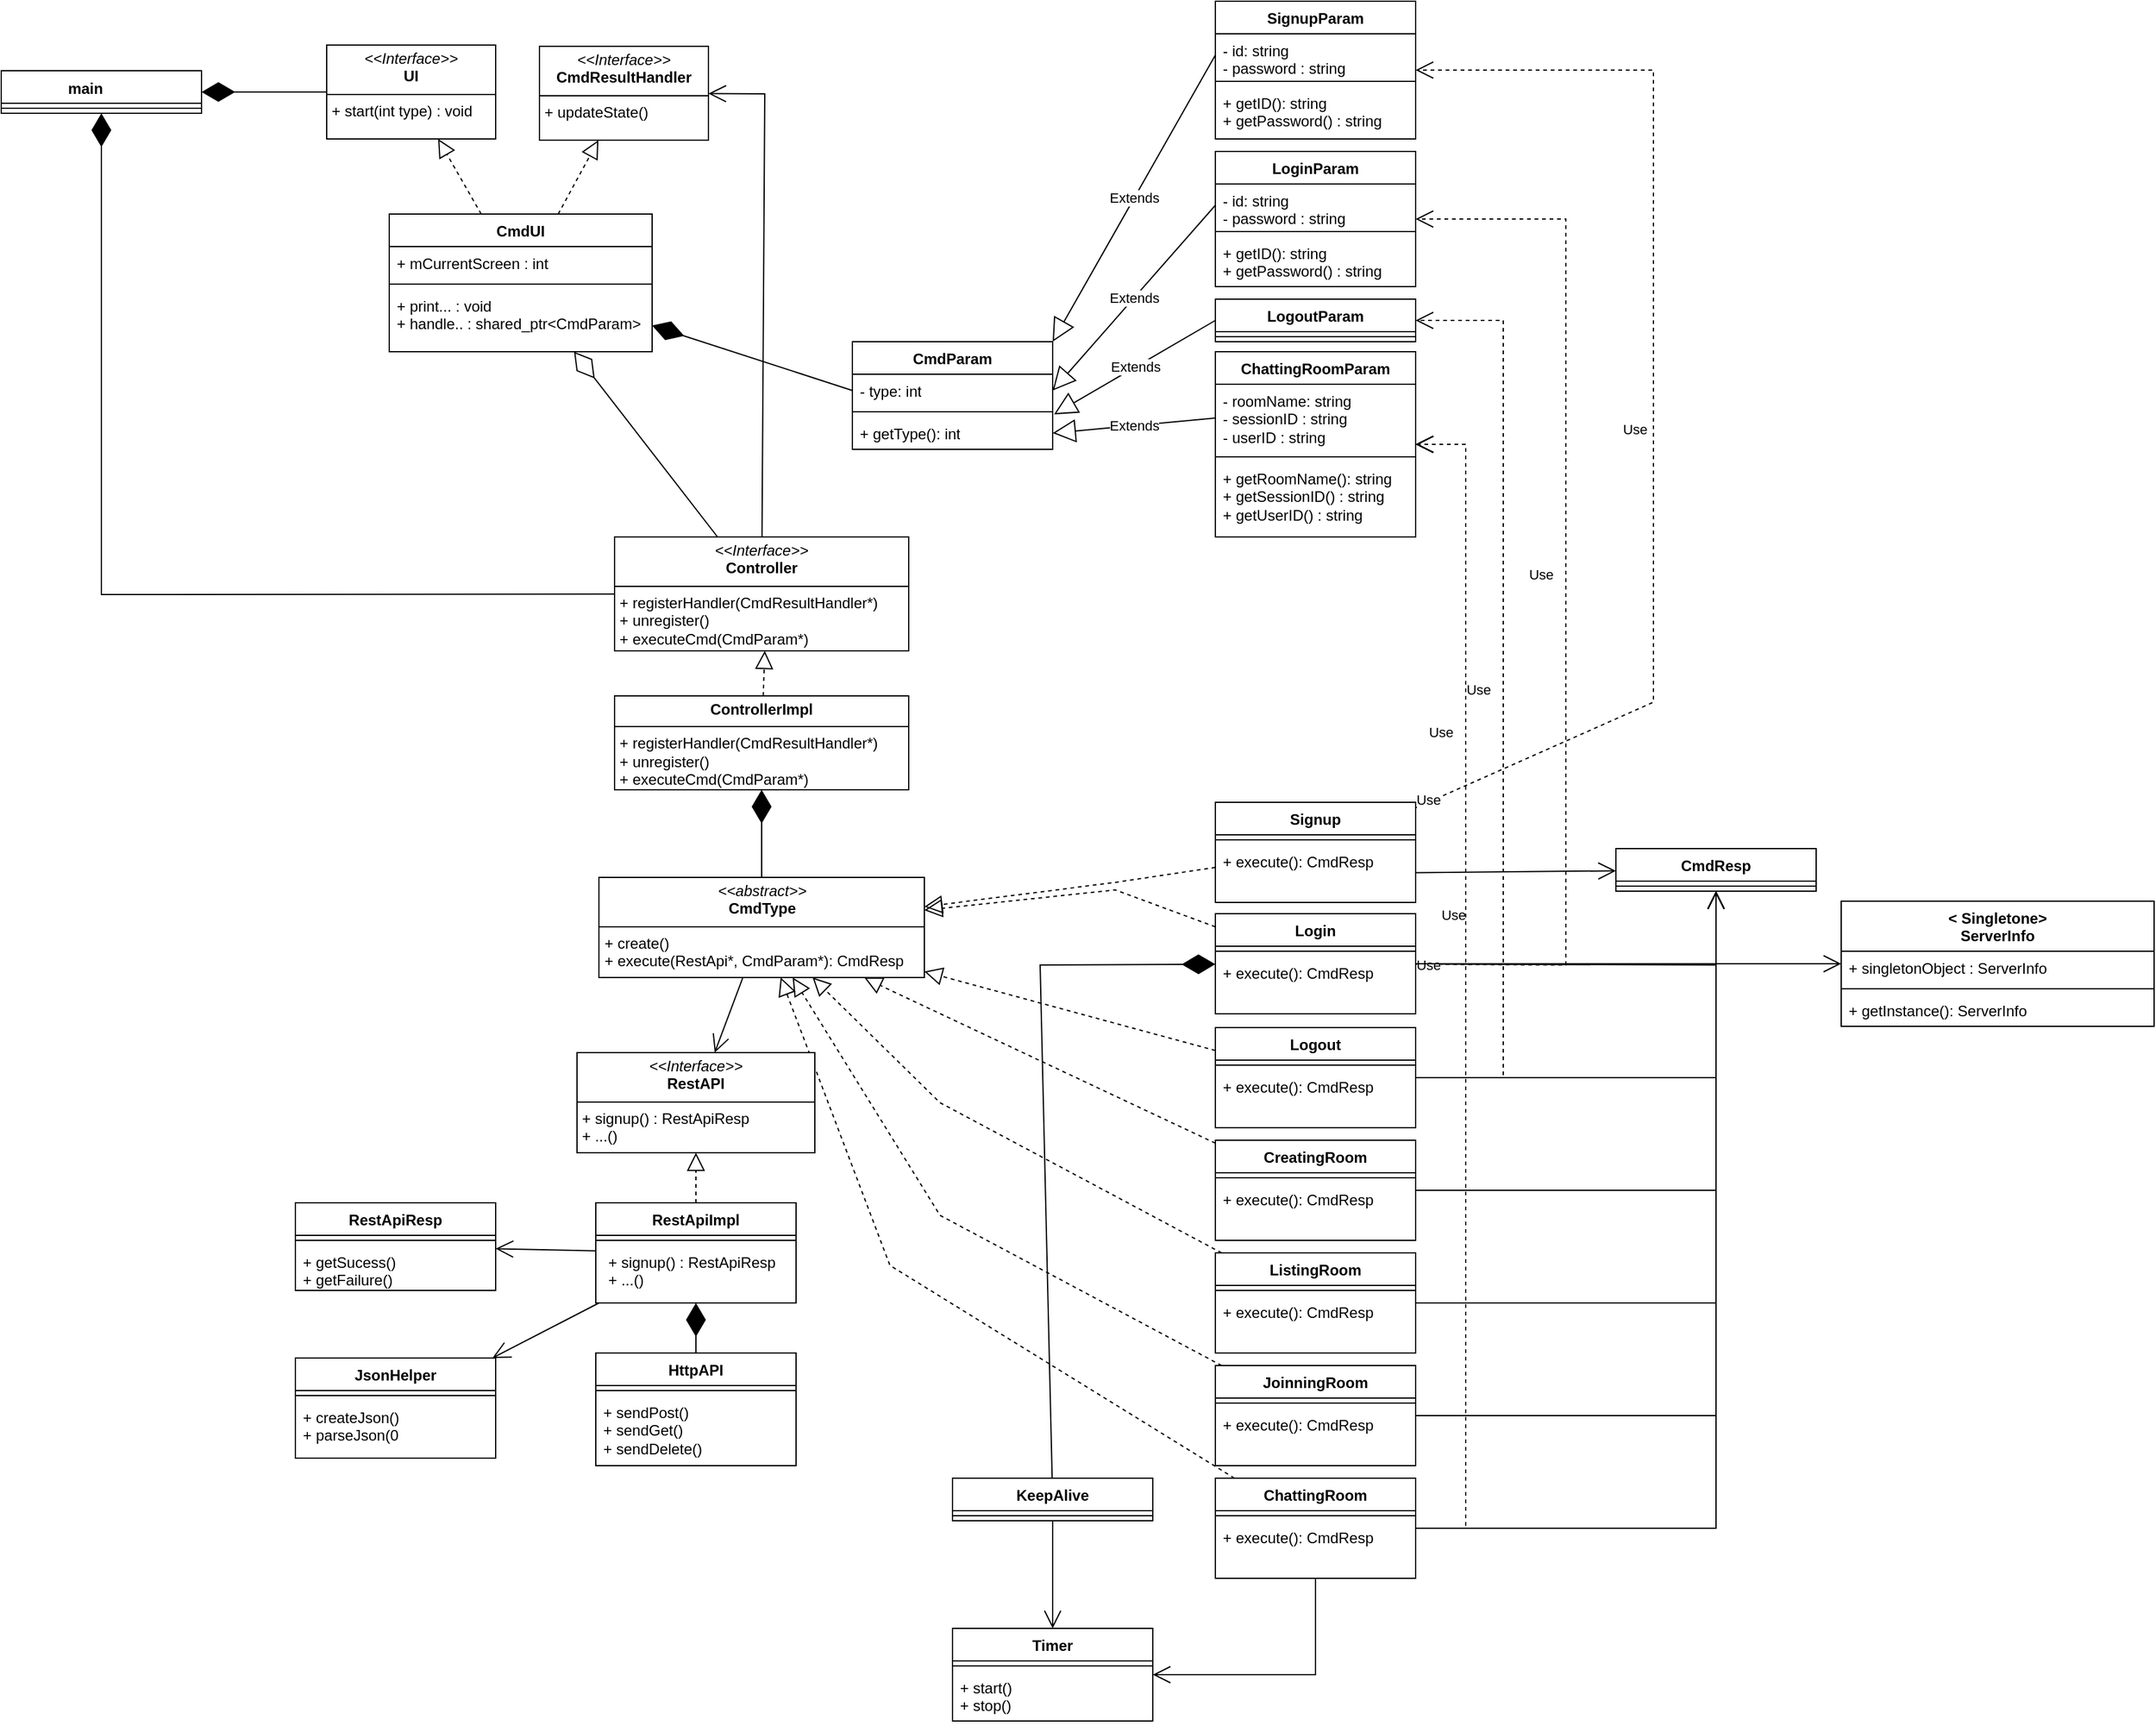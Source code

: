 <mxfile version="24.7.1" type="github">
  <diagram id="C5RBs43oDa-KdzZeNtuy" name="Page-1">
    <mxGraphModel dx="2868" dy="1492" grid="1" gridSize="10" guides="1" tooltips="1" connect="1" arrows="1" fold="1" page="1" pageScale="1" pageWidth="980" pageHeight="690" math="0" shadow="0">
      <root>
        <mxCell id="WIyWlLk6GJQsqaUBKTNV-0" />
        <mxCell id="WIyWlLk6GJQsqaUBKTNV-1" parent="WIyWlLk6GJQsqaUBKTNV-0" />
        <mxCell id="VkRTKcIYfJcJh1spQje6-2" value="main&lt;span style=&quot;white-space: pre;&quot;&gt;&#x9;&lt;/span&gt;" style="swimlane;fontStyle=1;align=center;verticalAlign=top;childLayout=stackLayout;horizontal=1;startSize=26;horizontalStack=0;resizeParent=1;resizeParentMax=0;resizeLast=0;collapsible=1;marginBottom=0;whiteSpace=wrap;html=1;" parent="WIyWlLk6GJQsqaUBKTNV-1" vertex="1">
          <mxGeometry x="30" y="185.5" width="160" height="34" as="geometry" />
        </mxCell>
        <mxCell id="VkRTKcIYfJcJh1spQje6-4" value="" style="line;strokeWidth=1;fillColor=none;align=left;verticalAlign=middle;spacingTop=-1;spacingLeft=3;spacingRight=3;rotatable=0;labelPosition=right;points=[];portConstraint=eastwest;strokeColor=inherit;" parent="VkRTKcIYfJcJh1spQje6-2" vertex="1">
          <mxGeometry y="26" width="160" height="8" as="geometry" />
        </mxCell>
        <mxCell id="VkRTKcIYfJcJh1spQje6-66" value="" style="endArrow=block;dashed=1;endFill=0;endSize=12;html=1;rounded=0;" parent="WIyWlLk6GJQsqaUBKTNV-1" source="rcq0nQvIJ5vLg4Cy14LK-0" target="rcq0nQvIJ5vLg4Cy14LK-5" edge="1">
          <mxGeometry width="160" relative="1" as="geometry">
            <mxPoint x="410" y="350" as="sourcePoint" />
            <mxPoint x="370" y="241" as="targetPoint" />
          </mxGeometry>
        </mxCell>
        <mxCell id="VkRTKcIYfJcJh1spQje6-67" value="" style="endArrow=diamondThin;endFill=1;endSize=24;html=1;rounded=0;entryX=1;entryY=0.5;entryDx=0;entryDy=0;" parent="WIyWlLk6GJQsqaUBKTNV-1" target="VkRTKcIYfJcJh1spQje6-2" edge="1" source="rcq0nQvIJ5vLg4Cy14LK-5">
          <mxGeometry width="160" relative="1" as="geometry">
            <mxPoint x="313" y="224" as="sourcePoint" />
            <mxPoint x="590" y="579" as="targetPoint" />
          </mxGeometry>
        </mxCell>
        <mxCell id="VkRTKcIYfJcJh1spQje6-68" value="" style="endArrow=diamondThin;endFill=1;endSize=24;html=1;rounded=0;entryX=0.5;entryY=1;entryDx=0;entryDy=0;" parent="WIyWlLk6GJQsqaUBKTNV-1" source="KXwamz8EoUctE45iLLeX-6" target="VkRTKcIYfJcJh1spQje6-2" edge="1">
          <mxGeometry width="160" relative="1" as="geometry">
            <mxPoint x="585" y="624" as="sourcePoint" />
            <mxPoint x="590" y="579" as="targetPoint" />
            <Array as="points">
              <mxPoint x="110" y="604" />
            </Array>
          </mxGeometry>
        </mxCell>
        <mxCell id="VkRTKcIYfJcJh1spQje6-71" value="" style="endArrow=block;dashed=1;endFill=0;endSize=12;html=1;rounded=0;" parent="WIyWlLk6GJQsqaUBKTNV-1" source="rcq0nQvIJ5vLg4Cy14LK-0" target="KXwamz8EoUctE45iLLeX-1" edge="1">
          <mxGeometry width="160" relative="1" as="geometry">
            <mxPoint x="490" y="340" as="sourcePoint" />
            <mxPoint x="545" y="241" as="targetPoint" />
          </mxGeometry>
        </mxCell>
        <mxCell id="VkRTKcIYfJcJh1spQje6-76" value="SignupParam" style="swimlane;fontStyle=1;align=center;verticalAlign=top;childLayout=stackLayout;horizontal=1;startSize=26;horizontalStack=0;resizeParent=1;resizeParentMax=0;resizeLast=0;collapsible=1;marginBottom=0;whiteSpace=wrap;html=1;" parent="WIyWlLk6GJQsqaUBKTNV-1" vertex="1">
          <mxGeometry x="1000" y="130" width="160" height="110" as="geometry" />
        </mxCell>
        <mxCell id="VkRTKcIYfJcJh1spQje6-77" value="- id: string&lt;div&gt;- password : string&lt;/div&gt;" style="text;strokeColor=none;fillColor=none;align=left;verticalAlign=top;spacingLeft=4;spacingRight=4;overflow=hidden;rotatable=0;points=[[0,0.5],[1,0.5]];portConstraint=eastwest;whiteSpace=wrap;html=1;" parent="VkRTKcIYfJcJh1spQje6-76" vertex="1">
          <mxGeometry y="26" width="160" height="34" as="geometry" />
        </mxCell>
        <mxCell id="VkRTKcIYfJcJh1spQje6-78" value="" style="line;strokeWidth=1;fillColor=none;align=left;verticalAlign=middle;spacingTop=-1;spacingLeft=3;spacingRight=3;rotatable=0;labelPosition=right;points=[];portConstraint=eastwest;strokeColor=inherit;" parent="VkRTKcIYfJcJh1spQje6-76" vertex="1">
          <mxGeometry y="60" width="160" height="8" as="geometry" />
        </mxCell>
        <mxCell id="VkRTKcIYfJcJh1spQje6-79" value="+ getID(): string&lt;div&gt;+ getPassword() : string&lt;/div&gt;" style="text;strokeColor=none;fillColor=none;align=left;verticalAlign=top;spacingLeft=4;spacingRight=4;overflow=hidden;rotatable=0;points=[[0,0.5],[1,0.5]];portConstraint=eastwest;whiteSpace=wrap;html=1;" parent="VkRTKcIYfJcJh1spQje6-76" vertex="1">
          <mxGeometry y="68" width="160" height="42" as="geometry" />
        </mxCell>
        <mxCell id="VkRTKcIYfJcJh1spQje6-80" value="LoginParam" style="swimlane;fontStyle=1;align=center;verticalAlign=top;childLayout=stackLayout;horizontal=1;startSize=26;horizontalStack=0;resizeParent=1;resizeParentMax=0;resizeLast=0;collapsible=1;marginBottom=0;whiteSpace=wrap;html=1;" parent="WIyWlLk6GJQsqaUBKTNV-1" vertex="1">
          <mxGeometry x="1000" y="250" width="160" height="108" as="geometry" />
        </mxCell>
        <mxCell id="VkRTKcIYfJcJh1spQje6-81" value="- id: string&lt;div&gt;- password : string&lt;/div&gt;" style="text;strokeColor=none;fillColor=none;align=left;verticalAlign=top;spacingLeft=4;spacingRight=4;overflow=hidden;rotatable=0;points=[[0,0.5],[1,0.5]];portConstraint=eastwest;whiteSpace=wrap;html=1;" parent="VkRTKcIYfJcJh1spQje6-80" vertex="1">
          <mxGeometry y="26" width="160" height="34" as="geometry" />
        </mxCell>
        <mxCell id="VkRTKcIYfJcJh1spQje6-82" value="" style="line;strokeWidth=1;fillColor=none;align=left;verticalAlign=middle;spacingTop=-1;spacingLeft=3;spacingRight=3;rotatable=0;labelPosition=right;points=[];portConstraint=eastwest;strokeColor=inherit;" parent="VkRTKcIYfJcJh1spQje6-80" vertex="1">
          <mxGeometry y="60" width="160" height="8" as="geometry" />
        </mxCell>
        <mxCell id="VkRTKcIYfJcJh1spQje6-83" value="+ getID(): string&lt;div&gt;+ getPassword() : string&lt;/div&gt;" style="text;strokeColor=none;fillColor=none;align=left;verticalAlign=top;spacingLeft=4;spacingRight=4;overflow=hidden;rotatable=0;points=[[0,0.5],[1,0.5]];portConstraint=eastwest;whiteSpace=wrap;html=1;" parent="VkRTKcIYfJcJh1spQje6-80" vertex="1">
          <mxGeometry y="68" width="160" height="40" as="geometry" />
        </mxCell>
        <mxCell id="VkRTKcIYfJcJh1spQje6-84" value="LogoutParam&lt;div&gt;&lt;br&gt;&lt;/div&gt;" style="swimlane;fontStyle=1;align=center;verticalAlign=top;childLayout=stackLayout;horizontal=1;startSize=26;horizontalStack=0;resizeParent=1;resizeParentMax=0;resizeLast=0;collapsible=1;marginBottom=0;whiteSpace=wrap;html=1;" parent="WIyWlLk6GJQsqaUBKTNV-1" vertex="1">
          <mxGeometry x="1000" y="368" width="160" height="34" as="geometry" />
        </mxCell>
        <mxCell id="VkRTKcIYfJcJh1spQje6-86" value="" style="line;strokeWidth=1;fillColor=none;align=left;verticalAlign=middle;spacingTop=-1;spacingLeft=3;spacingRight=3;rotatable=0;labelPosition=right;points=[];portConstraint=eastwest;strokeColor=inherit;" parent="VkRTKcIYfJcJh1spQje6-84" vertex="1">
          <mxGeometry y="26" width="160" height="8" as="geometry" />
        </mxCell>
        <mxCell id="VkRTKcIYfJcJh1spQje6-88" value="ChattingRoomParam" style="swimlane;fontStyle=1;align=center;verticalAlign=top;childLayout=stackLayout;horizontal=1;startSize=26;horizontalStack=0;resizeParent=1;resizeParentMax=0;resizeLast=0;collapsible=1;marginBottom=0;whiteSpace=wrap;html=1;" parent="WIyWlLk6GJQsqaUBKTNV-1" vertex="1">
          <mxGeometry x="1000" y="410" width="160" height="148" as="geometry" />
        </mxCell>
        <mxCell id="VkRTKcIYfJcJh1spQje6-89" value="- roomName: string&lt;div&gt;- sessionID : string&lt;/div&gt;&lt;div&gt;- userID : string&lt;br&gt;&lt;div&gt;&lt;br&gt;&lt;/div&gt;&lt;/div&gt;" style="text;strokeColor=none;fillColor=none;align=left;verticalAlign=top;spacingLeft=4;spacingRight=4;overflow=hidden;rotatable=0;points=[[0,0.5],[1,0.5]];portConstraint=eastwest;whiteSpace=wrap;html=1;" parent="VkRTKcIYfJcJh1spQje6-88" vertex="1">
          <mxGeometry y="26" width="160" height="54" as="geometry" />
        </mxCell>
        <mxCell id="VkRTKcIYfJcJh1spQje6-90" value="" style="line;strokeWidth=1;fillColor=none;align=left;verticalAlign=middle;spacingTop=-1;spacingLeft=3;spacingRight=3;rotatable=0;labelPosition=right;points=[];portConstraint=eastwest;strokeColor=inherit;" parent="VkRTKcIYfJcJh1spQje6-88" vertex="1">
          <mxGeometry y="80" width="160" height="8" as="geometry" />
        </mxCell>
        <mxCell id="VkRTKcIYfJcJh1spQje6-91" value="+ getRoomName(): string&lt;div&gt;+ getSessionID() : string&lt;/div&gt;&lt;div&gt;+ getUserID() : string&lt;/div&gt;" style="text;strokeColor=none;fillColor=none;align=left;verticalAlign=top;spacingLeft=4;spacingRight=4;overflow=hidden;rotatable=0;points=[[0,0.5],[1,0.5]];portConstraint=eastwest;whiteSpace=wrap;html=1;" parent="VkRTKcIYfJcJh1spQje6-88" vertex="1">
          <mxGeometry y="88" width="160" height="60" as="geometry" />
        </mxCell>
        <mxCell id="VkRTKcIYfJcJh1spQje6-94" value="CmdParam" style="swimlane;fontStyle=1;align=center;verticalAlign=top;childLayout=stackLayout;horizontal=1;startSize=26;horizontalStack=0;resizeParent=1;resizeParentMax=0;resizeLast=0;collapsible=1;marginBottom=0;whiteSpace=wrap;html=1;" parent="WIyWlLk6GJQsqaUBKTNV-1" vertex="1">
          <mxGeometry x="710" y="402" width="160" height="86" as="geometry" />
        </mxCell>
        <mxCell id="VkRTKcIYfJcJh1spQje6-95" value="- type: int" style="text;strokeColor=none;fillColor=none;align=left;verticalAlign=top;spacingLeft=4;spacingRight=4;overflow=hidden;rotatable=0;points=[[0,0.5],[1,0.5]];portConstraint=eastwest;whiteSpace=wrap;html=1;" parent="VkRTKcIYfJcJh1spQje6-94" vertex="1">
          <mxGeometry y="26" width="160" height="26" as="geometry" />
        </mxCell>
        <mxCell id="VkRTKcIYfJcJh1spQje6-96" value="" style="line;strokeWidth=1;fillColor=none;align=left;verticalAlign=middle;spacingTop=-1;spacingLeft=3;spacingRight=3;rotatable=0;labelPosition=right;points=[];portConstraint=eastwest;strokeColor=inherit;" parent="VkRTKcIYfJcJh1spQje6-94" vertex="1">
          <mxGeometry y="52" width="160" height="8" as="geometry" />
        </mxCell>
        <mxCell id="VkRTKcIYfJcJh1spQje6-97" value="+ getType(): int" style="text;strokeColor=none;fillColor=none;align=left;verticalAlign=top;spacingLeft=4;spacingRight=4;overflow=hidden;rotatable=0;points=[[0,0.5],[1,0.5]];portConstraint=eastwest;whiteSpace=wrap;html=1;" parent="VkRTKcIYfJcJh1spQje6-94" vertex="1">
          <mxGeometry y="60" width="160" height="26" as="geometry" />
        </mxCell>
        <mxCell id="VkRTKcIYfJcJh1spQje6-104" value="" style="endArrow=diamondThin;endFill=1;endSize=24;html=1;rounded=0;exitX=0;exitY=0.5;exitDx=0;exitDy=0;" parent="WIyWlLk6GJQsqaUBKTNV-1" source="VkRTKcIYfJcJh1spQje6-95" target="rcq0nQvIJ5vLg4Cy14LK-0" edge="1">
          <mxGeometry width="160" relative="1" as="geometry">
            <mxPoint x="570" y="479" as="sourcePoint" />
            <mxPoint x="530" y="441" as="targetPoint" />
          </mxGeometry>
        </mxCell>
        <mxCell id="VkRTKcIYfJcJh1spQje6-105" value="Extends" style="endArrow=block;endSize=16;endFill=0;html=1;rounded=0;exitX=0;exitY=0.5;exitDx=0;exitDy=0;entryX=1;entryY=0;entryDx=0;entryDy=0;" parent="WIyWlLk6GJQsqaUBKTNV-1" source="VkRTKcIYfJcJh1spQje6-77" target="VkRTKcIYfJcJh1spQje6-94" edge="1">
          <mxGeometry width="160" relative="1" as="geometry">
            <mxPoint x="570" y="479" as="sourcePoint" />
            <mxPoint x="730" y="479" as="targetPoint" />
          </mxGeometry>
        </mxCell>
        <mxCell id="VkRTKcIYfJcJh1spQje6-106" value="Extends" style="endArrow=block;endSize=16;endFill=0;html=1;rounded=0;exitX=0;exitY=0.5;exitDx=0;exitDy=0;entryX=1;entryY=0.5;entryDx=0;entryDy=0;" parent="WIyWlLk6GJQsqaUBKTNV-1" source="VkRTKcIYfJcJh1spQje6-81" target="VkRTKcIYfJcJh1spQje6-95" edge="1">
          <mxGeometry width="160" relative="1" as="geometry">
            <mxPoint x="570" y="549" as="sourcePoint" />
            <mxPoint x="730" y="549" as="targetPoint" />
          </mxGeometry>
        </mxCell>
        <mxCell id="VkRTKcIYfJcJh1spQje6-107" value="Extends" style="endArrow=block;endSize=16;endFill=0;html=1;rounded=0;exitX=0;exitY=0.5;exitDx=0;exitDy=0;entryX=1.007;entryY=-0.074;entryDx=0;entryDy=0;entryPerimeter=0;" parent="WIyWlLk6GJQsqaUBKTNV-1" source="VkRTKcIYfJcJh1spQje6-84" target="VkRTKcIYfJcJh1spQje6-97" edge="1">
          <mxGeometry width="160" relative="1" as="geometry">
            <mxPoint x="570" y="549" as="sourcePoint" />
            <mxPoint x="730" y="549" as="targetPoint" />
          </mxGeometry>
        </mxCell>
        <mxCell id="VkRTKcIYfJcJh1spQje6-108" value="Extends" style="endArrow=block;endSize=16;endFill=0;html=1;rounded=0;exitX=0;exitY=0.5;exitDx=0;exitDy=0;entryX=1;entryY=0.5;entryDx=0;entryDy=0;" parent="WIyWlLk6GJQsqaUBKTNV-1" source="VkRTKcIYfJcJh1spQje6-89" target="VkRTKcIYfJcJh1spQje6-97" edge="1">
          <mxGeometry width="160" relative="1" as="geometry">
            <mxPoint x="570" y="549" as="sourcePoint" />
            <mxPoint x="730" y="549" as="targetPoint" />
          </mxGeometry>
        </mxCell>
        <mxCell id="VkRTKcIYfJcJh1spQje6-113" value="" style="endArrow=open;endFill=1;endSize=12;html=1;rounded=0;" parent="WIyWlLk6GJQsqaUBKTNV-1" source="KXwamz8EoUctE45iLLeX-6" target="KXwamz8EoUctE45iLLeX-1" edge="1">
          <mxGeometry width="160" relative="1" as="geometry">
            <mxPoint x="640" y="599" as="sourcePoint" />
            <mxPoint x="610" y="216" as="targetPoint" />
            <Array as="points">
              <mxPoint x="640" y="204" />
            </Array>
          </mxGeometry>
        </mxCell>
        <mxCell id="VkRTKcIYfJcJh1spQje6-114" value="" style="endArrow=block;dashed=1;endFill=0;endSize=12;html=1;rounded=0;entryX=0.5;entryY=1;entryDx=0;entryDy=0;" parent="WIyWlLk6GJQsqaUBKTNV-1" source="KXwamz8EoUctE45iLLeX-7" edge="1">
          <mxGeometry width="160" relative="1" as="geometry">
            <mxPoint x="640" y="709" as="sourcePoint" />
            <mxPoint x="640" y="649" as="targetPoint" />
          </mxGeometry>
        </mxCell>
        <mxCell id="VkRTKcIYfJcJh1spQje6-115" value="" style="endArrow=diamondThin;endFill=1;endSize=24;html=1;rounded=0;" parent="WIyWlLk6GJQsqaUBKTNV-1" source="KXwamz8EoUctE45iLLeX-9" target="KXwamz8EoUctE45iLLeX-7" edge="1">
          <mxGeometry width="160" relative="1" as="geometry">
            <mxPoint x="637.5" y="874" as="sourcePoint" />
            <mxPoint x="640" y="743" as="targetPoint" />
          </mxGeometry>
        </mxCell>
        <mxCell id="VkRTKcIYfJcJh1spQje6-116" value="CmdResp" style="swimlane;fontStyle=1;align=center;verticalAlign=top;childLayout=stackLayout;horizontal=1;startSize=26;horizontalStack=0;resizeParent=1;resizeParentMax=0;resizeLast=0;collapsible=1;marginBottom=0;whiteSpace=wrap;html=1;" parent="WIyWlLk6GJQsqaUBKTNV-1" vertex="1">
          <mxGeometry x="1320" y="807" width="160" height="34" as="geometry" />
        </mxCell>
        <mxCell id="VkRTKcIYfJcJh1spQje6-118" value="" style="line;strokeWidth=1;fillColor=none;align=left;verticalAlign=middle;spacingTop=-1;spacingLeft=3;spacingRight=3;rotatable=0;labelPosition=right;points=[];portConstraint=eastwest;strokeColor=inherit;" parent="VkRTKcIYfJcJh1spQje6-116" vertex="1">
          <mxGeometry y="26" width="160" height="8" as="geometry" />
        </mxCell>
        <mxCell id="VkRTKcIYfJcJh1spQje6-129" value="Signup" style="swimlane;fontStyle=1;align=center;verticalAlign=top;childLayout=stackLayout;horizontal=1;startSize=26;horizontalStack=0;resizeParent=1;resizeParentMax=0;resizeLast=0;collapsible=1;marginBottom=0;whiteSpace=wrap;html=1;" parent="WIyWlLk6GJQsqaUBKTNV-1" vertex="1">
          <mxGeometry x="1000" y="770" width="160" height="80" as="geometry" />
        </mxCell>
        <mxCell id="VkRTKcIYfJcJh1spQje6-131" value="" style="line;strokeWidth=1;fillColor=none;align=left;verticalAlign=middle;spacingTop=-1;spacingLeft=3;spacingRight=3;rotatable=0;labelPosition=right;points=[];portConstraint=eastwest;strokeColor=inherit;" parent="VkRTKcIYfJcJh1spQje6-129" vertex="1">
          <mxGeometry y="26" width="160" height="8" as="geometry" />
        </mxCell>
        <mxCell id="VkRTKcIYfJcJh1spQje6-132" value="+ execute(): CmdResp" style="text;strokeColor=none;fillColor=none;align=left;verticalAlign=top;spacingLeft=4;spacingRight=4;overflow=hidden;rotatable=0;points=[[0,0.5],[1,0.5]];portConstraint=eastwest;whiteSpace=wrap;html=1;" parent="VkRTKcIYfJcJh1spQje6-129" vertex="1">
          <mxGeometry y="34" width="160" height="46" as="geometry" />
        </mxCell>
        <mxCell id="yB7Ur1lYeXoFKe_M32Ow-0" value="Login" style="swimlane;fontStyle=1;align=center;verticalAlign=top;childLayout=stackLayout;horizontal=1;startSize=26;horizontalStack=0;resizeParent=1;resizeParentMax=0;resizeLast=0;collapsible=1;marginBottom=0;whiteSpace=wrap;html=1;" parent="WIyWlLk6GJQsqaUBKTNV-1" vertex="1">
          <mxGeometry x="1000" y="859" width="160" height="80" as="geometry" />
        </mxCell>
        <mxCell id="yB7Ur1lYeXoFKe_M32Ow-1" value="" style="line;strokeWidth=1;fillColor=none;align=left;verticalAlign=middle;spacingTop=-1;spacingLeft=3;spacingRight=3;rotatable=0;labelPosition=right;points=[];portConstraint=eastwest;strokeColor=inherit;" parent="yB7Ur1lYeXoFKe_M32Ow-0" vertex="1">
          <mxGeometry y="26" width="160" height="8" as="geometry" />
        </mxCell>
        <mxCell id="yB7Ur1lYeXoFKe_M32Ow-2" value="+ execute(): CmdResp" style="text;strokeColor=none;fillColor=none;align=left;verticalAlign=top;spacingLeft=4;spacingRight=4;overflow=hidden;rotatable=0;points=[[0,0.5],[1,0.5]];portConstraint=eastwest;whiteSpace=wrap;html=1;" parent="yB7Ur1lYeXoFKe_M32Ow-0" vertex="1">
          <mxGeometry y="34" width="160" height="46" as="geometry" />
        </mxCell>
        <mxCell id="yB7Ur1lYeXoFKe_M32Ow-6" value="CreatingRoom" style="swimlane;fontStyle=1;align=center;verticalAlign=top;childLayout=stackLayout;horizontal=1;startSize=26;horizontalStack=0;resizeParent=1;resizeParentMax=0;resizeLast=0;collapsible=1;marginBottom=0;whiteSpace=wrap;html=1;" parent="WIyWlLk6GJQsqaUBKTNV-1" vertex="1">
          <mxGeometry x="1000" y="1040" width="160" height="80" as="geometry" />
        </mxCell>
        <mxCell id="yB7Ur1lYeXoFKe_M32Ow-7" value="" style="line;strokeWidth=1;fillColor=none;align=left;verticalAlign=middle;spacingTop=-1;spacingLeft=3;spacingRight=3;rotatable=0;labelPosition=right;points=[];portConstraint=eastwest;strokeColor=inherit;" parent="yB7Ur1lYeXoFKe_M32Ow-6" vertex="1">
          <mxGeometry y="26" width="160" height="8" as="geometry" />
        </mxCell>
        <mxCell id="yB7Ur1lYeXoFKe_M32Ow-8" value="+ execute(): CmdResp" style="text;strokeColor=none;fillColor=none;align=left;verticalAlign=top;spacingLeft=4;spacingRight=4;overflow=hidden;rotatable=0;points=[[0,0.5],[1,0.5]];portConstraint=eastwest;whiteSpace=wrap;html=1;" parent="yB7Ur1lYeXoFKe_M32Ow-6" vertex="1">
          <mxGeometry y="34" width="160" height="46" as="geometry" />
        </mxCell>
        <mxCell id="yB7Ur1lYeXoFKe_M32Ow-9" value="ListingRoom" style="swimlane;fontStyle=1;align=center;verticalAlign=top;childLayout=stackLayout;horizontal=1;startSize=26;horizontalStack=0;resizeParent=1;resizeParentMax=0;resizeLast=0;collapsible=1;marginBottom=0;whiteSpace=wrap;html=1;" parent="WIyWlLk6GJQsqaUBKTNV-1" vertex="1">
          <mxGeometry x="1000" y="1130" width="160" height="80" as="geometry" />
        </mxCell>
        <mxCell id="yB7Ur1lYeXoFKe_M32Ow-10" value="" style="line;strokeWidth=1;fillColor=none;align=left;verticalAlign=middle;spacingTop=-1;spacingLeft=3;spacingRight=3;rotatable=0;labelPosition=right;points=[];portConstraint=eastwest;strokeColor=inherit;" parent="yB7Ur1lYeXoFKe_M32Ow-9" vertex="1">
          <mxGeometry y="26" width="160" height="8" as="geometry" />
        </mxCell>
        <mxCell id="yB7Ur1lYeXoFKe_M32Ow-11" value="+ execute(): CmdResp" style="text;strokeColor=none;fillColor=none;align=left;verticalAlign=top;spacingLeft=4;spacingRight=4;overflow=hidden;rotatable=0;points=[[0,0.5],[1,0.5]];portConstraint=eastwest;whiteSpace=wrap;html=1;" parent="yB7Ur1lYeXoFKe_M32Ow-9" vertex="1">
          <mxGeometry y="34" width="160" height="46" as="geometry" />
        </mxCell>
        <mxCell id="yB7Ur1lYeXoFKe_M32Ow-12" value="JoinningRoom" style="swimlane;fontStyle=1;align=center;verticalAlign=top;childLayout=stackLayout;horizontal=1;startSize=26;horizontalStack=0;resizeParent=1;resizeParentMax=0;resizeLast=0;collapsible=1;marginBottom=0;whiteSpace=wrap;html=1;" parent="WIyWlLk6GJQsqaUBKTNV-1" vertex="1">
          <mxGeometry x="1000" y="1220" width="160" height="80" as="geometry" />
        </mxCell>
        <mxCell id="yB7Ur1lYeXoFKe_M32Ow-13" value="" style="line;strokeWidth=1;fillColor=none;align=left;verticalAlign=middle;spacingTop=-1;spacingLeft=3;spacingRight=3;rotatable=0;labelPosition=right;points=[];portConstraint=eastwest;strokeColor=inherit;" parent="yB7Ur1lYeXoFKe_M32Ow-12" vertex="1">
          <mxGeometry y="26" width="160" height="8" as="geometry" />
        </mxCell>
        <mxCell id="yB7Ur1lYeXoFKe_M32Ow-14" value="+ execute(): CmdResp" style="text;strokeColor=none;fillColor=none;align=left;verticalAlign=top;spacingLeft=4;spacingRight=4;overflow=hidden;rotatable=0;points=[[0,0.5],[1,0.5]];portConstraint=eastwest;whiteSpace=wrap;html=1;" parent="yB7Ur1lYeXoFKe_M32Ow-12" vertex="1">
          <mxGeometry y="34" width="160" height="46" as="geometry" />
        </mxCell>
        <mxCell id="yB7Ur1lYeXoFKe_M32Ow-16" value="ChattingRoom" style="swimlane;fontStyle=1;align=center;verticalAlign=top;childLayout=stackLayout;horizontal=1;startSize=26;horizontalStack=0;resizeParent=1;resizeParentMax=0;resizeLast=0;collapsible=1;marginBottom=0;whiteSpace=wrap;html=1;" parent="WIyWlLk6GJQsqaUBKTNV-1" vertex="1">
          <mxGeometry x="1000" y="1310" width="160" height="80" as="geometry" />
        </mxCell>
        <mxCell id="yB7Ur1lYeXoFKe_M32Ow-17" value="" style="line;strokeWidth=1;fillColor=none;align=left;verticalAlign=middle;spacingTop=-1;spacingLeft=3;spacingRight=3;rotatable=0;labelPosition=right;points=[];portConstraint=eastwest;strokeColor=inherit;" parent="yB7Ur1lYeXoFKe_M32Ow-16" vertex="1">
          <mxGeometry y="26" width="160" height="8" as="geometry" />
        </mxCell>
        <mxCell id="yB7Ur1lYeXoFKe_M32Ow-18" value="+ execute(): CmdResp" style="text;strokeColor=none;fillColor=none;align=left;verticalAlign=top;spacingLeft=4;spacingRight=4;overflow=hidden;rotatable=0;points=[[0,0.5],[1,0.5]];portConstraint=eastwest;whiteSpace=wrap;html=1;" parent="yB7Ur1lYeXoFKe_M32Ow-16" vertex="1">
          <mxGeometry y="34" width="160" height="46" as="geometry" />
        </mxCell>
        <mxCell id="yB7Ur1lYeXoFKe_M32Ow-19" value="" style="endArrow=open;endFill=1;endSize=12;html=1;rounded=0;" parent="WIyWlLk6GJQsqaUBKTNV-1" source="VkRTKcIYfJcJh1spQje6-132" target="VkRTKcIYfJcJh1spQje6-116" edge="1">
          <mxGeometry width="160" relative="1" as="geometry">
            <mxPoint x="850" y="1230" as="sourcePoint" />
            <mxPoint x="1010" y="1230" as="targetPoint" />
          </mxGeometry>
        </mxCell>
        <mxCell id="yB7Ur1lYeXoFKe_M32Ow-3" value="Logout" style="swimlane;fontStyle=1;align=center;verticalAlign=top;childLayout=stackLayout;horizontal=1;startSize=26;horizontalStack=0;resizeParent=1;resizeParentMax=0;resizeLast=0;collapsible=1;marginBottom=0;whiteSpace=wrap;html=1;" parent="WIyWlLk6GJQsqaUBKTNV-1" vertex="1">
          <mxGeometry x="1000" y="950" width="160" height="80" as="geometry" />
        </mxCell>
        <mxCell id="yB7Ur1lYeXoFKe_M32Ow-4" value="" style="line;strokeWidth=1;fillColor=none;align=left;verticalAlign=middle;spacingTop=-1;spacingLeft=3;spacingRight=3;rotatable=0;labelPosition=right;points=[];portConstraint=eastwest;strokeColor=inherit;" parent="yB7Ur1lYeXoFKe_M32Ow-3" vertex="1">
          <mxGeometry y="26" width="160" height="8" as="geometry" />
        </mxCell>
        <mxCell id="yB7Ur1lYeXoFKe_M32Ow-5" value="+ execute(): CmdResp" style="text;strokeColor=none;fillColor=none;align=left;verticalAlign=top;spacingLeft=4;spacingRight=4;overflow=hidden;rotatable=0;points=[[0,0.5],[1,0.5]];portConstraint=eastwest;whiteSpace=wrap;html=1;" parent="yB7Ur1lYeXoFKe_M32Ow-3" vertex="1">
          <mxGeometry y="34" width="160" height="46" as="geometry" />
        </mxCell>
        <mxCell id="yB7Ur1lYeXoFKe_M32Ow-27" value="" style="endArrow=open;endFill=1;endSize=12;html=1;rounded=0;" parent="WIyWlLk6GJQsqaUBKTNV-1" source="yB7Ur1lYeXoFKe_M32Ow-0" target="VkRTKcIYfJcJh1spQje6-116" edge="1">
          <mxGeometry width="160" relative="1" as="geometry">
            <mxPoint x="1200" y="900" as="sourcePoint" />
            <mxPoint x="1360" y="910" as="targetPoint" />
            <Array as="points">
              <mxPoint x="1400" y="900" />
            </Array>
          </mxGeometry>
        </mxCell>
        <mxCell id="yB7Ur1lYeXoFKe_M32Ow-28" value="" style="endArrow=open;endFill=1;endSize=12;html=1;rounded=0;" parent="WIyWlLk6GJQsqaUBKTNV-1" source="yB7Ur1lYeXoFKe_M32Ow-3" target="VkRTKcIYfJcJh1spQje6-116" edge="1">
          <mxGeometry width="160" relative="1" as="geometry">
            <mxPoint x="550" y="840" as="sourcePoint" />
            <mxPoint x="710" y="840" as="targetPoint" />
            <Array as="points">
              <mxPoint x="1400" y="990" />
            </Array>
          </mxGeometry>
        </mxCell>
        <mxCell id="yB7Ur1lYeXoFKe_M32Ow-29" value="" style="endArrow=open;endFill=1;endSize=12;html=1;rounded=0;" parent="WIyWlLk6GJQsqaUBKTNV-1" source="yB7Ur1lYeXoFKe_M32Ow-6" target="VkRTKcIYfJcJh1spQje6-116" edge="1">
          <mxGeometry width="160" relative="1" as="geometry">
            <mxPoint x="550" y="840" as="sourcePoint" />
            <mxPoint x="710" y="840" as="targetPoint" />
            <Array as="points">
              <mxPoint x="1400" y="1080" />
            </Array>
          </mxGeometry>
        </mxCell>
        <mxCell id="yB7Ur1lYeXoFKe_M32Ow-30" value="" style="endArrow=open;endFill=1;endSize=12;html=1;rounded=0;" parent="WIyWlLk6GJQsqaUBKTNV-1" source="yB7Ur1lYeXoFKe_M32Ow-9" target="VkRTKcIYfJcJh1spQje6-116" edge="1">
          <mxGeometry width="160" relative="1" as="geometry">
            <mxPoint x="550" y="930" as="sourcePoint" />
            <mxPoint x="710" y="930" as="targetPoint" />
            <Array as="points">
              <mxPoint x="1400" y="1170" />
            </Array>
          </mxGeometry>
        </mxCell>
        <mxCell id="yB7Ur1lYeXoFKe_M32Ow-31" value="" style="endArrow=open;endFill=1;endSize=12;html=1;rounded=0;" parent="WIyWlLk6GJQsqaUBKTNV-1" source="yB7Ur1lYeXoFKe_M32Ow-12" target="VkRTKcIYfJcJh1spQje6-116" edge="1">
          <mxGeometry width="160" relative="1" as="geometry">
            <mxPoint x="550" y="1020" as="sourcePoint" />
            <mxPoint x="710" y="1020" as="targetPoint" />
            <Array as="points">
              <mxPoint x="1400" y="1260" />
            </Array>
          </mxGeometry>
        </mxCell>
        <mxCell id="yB7Ur1lYeXoFKe_M32Ow-32" value="" style="endArrow=open;endFill=1;endSize=12;html=1;rounded=0;" parent="WIyWlLk6GJQsqaUBKTNV-1" source="yB7Ur1lYeXoFKe_M32Ow-16" target="VkRTKcIYfJcJh1spQje6-116" edge="1">
          <mxGeometry width="160" relative="1" as="geometry">
            <mxPoint x="550" y="1110" as="sourcePoint" />
            <mxPoint x="710" y="1110" as="targetPoint" />
            <Array as="points">
              <mxPoint x="1400" y="1350" />
            </Array>
          </mxGeometry>
        </mxCell>
        <mxCell id="yB7Ur1lYeXoFKe_M32Ow-33" value="" style="endArrow=block;dashed=1;endFill=0;endSize=12;html=1;rounded=0;" parent="WIyWlLk6GJQsqaUBKTNV-1" source="VkRTKcIYfJcJh1spQje6-129" target="KXwamz8EoUctE45iLLeX-9" edge="1">
          <mxGeometry width="160" relative="1" as="geometry">
            <mxPoint x="780" y="930" as="sourcePoint" />
            <mxPoint x="692.5" y="886.345" as="targetPoint" />
            <Array as="points">
              <mxPoint x="920" y="834" />
            </Array>
          </mxGeometry>
        </mxCell>
        <mxCell id="yB7Ur1lYeXoFKe_M32Ow-34" value="" style="endArrow=block;dashed=1;endFill=0;endSize=12;html=1;rounded=0;" parent="WIyWlLk6GJQsqaUBKTNV-1" source="yB7Ur1lYeXoFKe_M32Ow-0" target="KXwamz8EoUctE45iLLeX-9" edge="1">
          <mxGeometry width="160" relative="1" as="geometry">
            <mxPoint x="780" y="930" as="sourcePoint" />
            <mxPoint x="692.5" y="887.513" as="targetPoint" />
            <Array as="points">
              <mxPoint x="920" y="840" />
            </Array>
          </mxGeometry>
        </mxCell>
        <mxCell id="yB7Ur1lYeXoFKe_M32Ow-35" value="" style="endArrow=block;dashed=1;endFill=0;endSize=12;html=1;rounded=0;" parent="WIyWlLk6GJQsqaUBKTNV-1" source="yB7Ur1lYeXoFKe_M32Ow-3" target="KXwamz8EoUctE45iLLeX-9" edge="1">
          <mxGeometry width="160" relative="1" as="geometry">
            <mxPoint x="780" y="930" as="sourcePoint" />
            <mxPoint x="692.5" y="910.311" as="targetPoint" />
          </mxGeometry>
        </mxCell>
        <mxCell id="yB7Ur1lYeXoFKe_M32Ow-36" value="" style="endArrow=block;dashed=1;endFill=0;endSize=12;html=1;rounded=0;" parent="WIyWlLk6GJQsqaUBKTNV-1" source="yB7Ur1lYeXoFKe_M32Ow-6" target="KXwamz8EoUctE45iLLeX-9" edge="1">
          <mxGeometry width="160" relative="1" as="geometry">
            <mxPoint x="780" y="930" as="sourcePoint" />
            <mxPoint x="692.5" y="910.268" as="targetPoint" />
            <Array as="points">
              <mxPoint x="740" y="920" />
            </Array>
          </mxGeometry>
        </mxCell>
        <mxCell id="yB7Ur1lYeXoFKe_M32Ow-37" value="" style="endArrow=block;dashed=1;endFill=0;endSize=12;html=1;rounded=0;" parent="WIyWlLk6GJQsqaUBKTNV-1" source="yB7Ur1lYeXoFKe_M32Ow-9" target="KXwamz8EoUctE45iLLeX-9" edge="1">
          <mxGeometry width="160" relative="1" as="geometry">
            <mxPoint x="540" y="1130" as="sourcePoint" />
            <mxPoint x="669.595" y="924" as="targetPoint" />
            <Array as="points">
              <mxPoint x="780" y="1010" />
            </Array>
          </mxGeometry>
        </mxCell>
        <mxCell id="yB7Ur1lYeXoFKe_M32Ow-38" value="" style="endArrow=block;dashed=1;endFill=0;endSize=12;html=1;rounded=0;" parent="WIyWlLk6GJQsqaUBKTNV-1" source="yB7Ur1lYeXoFKe_M32Ow-12" target="KXwamz8EoUctE45iLLeX-9" edge="1">
          <mxGeometry width="160" relative="1" as="geometry">
            <mxPoint x="780" y="930" as="sourcePoint" />
            <mxPoint x="655.224" y="924" as="targetPoint" />
            <Array as="points">
              <mxPoint x="780" y="1100" />
            </Array>
          </mxGeometry>
        </mxCell>
        <mxCell id="yB7Ur1lYeXoFKe_M32Ow-39" value="" style="endArrow=block;dashed=1;endFill=0;endSize=12;html=1;rounded=0;" parent="WIyWlLk6GJQsqaUBKTNV-1" source="yB7Ur1lYeXoFKe_M32Ow-16" target="KXwamz8EoUctE45iLLeX-9" edge="1">
          <mxGeometry width="160" relative="1" as="geometry">
            <mxPoint x="780" y="930" as="sourcePoint" />
            <mxPoint x="648.133" y="924" as="targetPoint" />
            <Array as="points">
              <mxPoint x="740" y="1140" />
            </Array>
          </mxGeometry>
        </mxCell>
        <mxCell id="yB7Ur1lYeXoFKe_M32Ow-40" value="KeepAlive" style="swimlane;fontStyle=1;align=center;verticalAlign=top;childLayout=stackLayout;horizontal=1;startSize=26;horizontalStack=0;resizeParent=1;resizeParentMax=0;resizeLast=0;collapsible=1;marginBottom=0;whiteSpace=wrap;html=1;" parent="WIyWlLk6GJQsqaUBKTNV-1" vertex="1">
          <mxGeometry x="790" y="1310" width="160" height="34" as="geometry" />
        </mxCell>
        <mxCell id="yB7Ur1lYeXoFKe_M32Ow-42" value="" style="line;strokeWidth=1;fillColor=none;align=left;verticalAlign=middle;spacingTop=-1;spacingLeft=3;spacingRight=3;rotatable=0;labelPosition=right;points=[];portConstraint=eastwest;strokeColor=inherit;" parent="yB7Ur1lYeXoFKe_M32Ow-40" vertex="1">
          <mxGeometry y="26" width="160" height="8" as="geometry" />
        </mxCell>
        <mxCell id="yB7Ur1lYeXoFKe_M32Ow-44" value="Timer" style="swimlane;fontStyle=1;align=center;verticalAlign=top;childLayout=stackLayout;horizontal=1;startSize=26;horizontalStack=0;resizeParent=1;resizeParentMax=0;resizeLast=0;collapsible=1;marginBottom=0;whiteSpace=wrap;html=1;" parent="WIyWlLk6GJQsqaUBKTNV-1" vertex="1">
          <mxGeometry x="790" y="1430" width="160" height="74" as="geometry" />
        </mxCell>
        <mxCell id="yB7Ur1lYeXoFKe_M32Ow-46" value="" style="line;strokeWidth=1;fillColor=none;align=left;verticalAlign=middle;spacingTop=-1;spacingLeft=3;spacingRight=3;rotatable=0;labelPosition=right;points=[];portConstraint=eastwest;strokeColor=inherit;" parent="yB7Ur1lYeXoFKe_M32Ow-44" vertex="1">
          <mxGeometry y="26" width="160" height="8" as="geometry" />
        </mxCell>
        <mxCell id="yB7Ur1lYeXoFKe_M32Ow-47" value="+ start()&lt;div&gt;+ stop()&lt;/div&gt;" style="text;strokeColor=none;fillColor=none;align=left;verticalAlign=top;spacingLeft=4;spacingRight=4;overflow=hidden;rotatable=0;points=[[0,0.5],[1,0.5]];portConstraint=eastwest;whiteSpace=wrap;html=1;" parent="yB7Ur1lYeXoFKe_M32Ow-44" vertex="1">
          <mxGeometry y="34" width="160" height="40" as="geometry" />
        </mxCell>
        <mxCell id="yB7Ur1lYeXoFKe_M32Ow-48" value="Use" style="endArrow=open;endSize=12;dashed=1;html=1;rounded=0;" parent="WIyWlLk6GJQsqaUBKTNV-1" source="VkRTKcIYfJcJh1spQje6-129" target="VkRTKcIYfJcJh1spQje6-76" edge="1">
          <mxGeometry x="-0.056" y="15" width="160" relative="1" as="geometry">
            <mxPoint x="1280" y="780" as="sourcePoint" />
            <mxPoint x="1280" y="250" as="targetPoint" />
            <Array as="points">
              <mxPoint x="1350" y="690" />
              <mxPoint x="1350" y="500" />
              <mxPoint x="1350" y="185" />
            </Array>
            <mxPoint as="offset" />
          </mxGeometry>
        </mxCell>
        <mxCell id="yB7Ur1lYeXoFKe_M32Ow-49" value="Use" style="endArrow=open;endSize=12;dashed=1;html=1;rounded=0;" parent="WIyWlLk6GJQsqaUBKTNV-1" source="yB7Ur1lYeXoFKe_M32Ow-0" target="VkRTKcIYfJcJh1spQje6-80" edge="1">
          <mxGeometry x="0.034" y="20" width="160" relative="1" as="geometry">
            <mxPoint x="820" y="690" as="sourcePoint" />
            <mxPoint x="980" y="690" as="targetPoint" />
            <Array as="points">
              <mxPoint x="1280" y="900" />
              <mxPoint x="1280" y="590" />
              <mxPoint x="1280" y="304" />
            </Array>
            <mxPoint as="offset" />
          </mxGeometry>
        </mxCell>
        <mxCell id="yB7Ur1lYeXoFKe_M32Ow-50" value="Use" style="endArrow=open;endSize=12;dashed=1;html=1;rounded=0;" parent="WIyWlLk6GJQsqaUBKTNV-1" source="yB7Ur1lYeXoFKe_M32Ow-3" target="VkRTKcIYfJcJh1spQje6-84" edge="1">
          <mxGeometry x="0.022" y="20" width="160" relative="1" as="geometry">
            <mxPoint x="780" y="750" as="sourcePoint" />
            <mxPoint x="940" y="750" as="targetPoint" />
            <Array as="points">
              <mxPoint x="1230" y="990" />
              <mxPoint x="1230" y="670" />
              <mxPoint x="1230" y="385" />
            </Array>
            <mxPoint as="offset" />
          </mxGeometry>
        </mxCell>
        <mxCell id="yB7Ur1lYeXoFKe_M32Ow-51" value="Use" style="endArrow=open;endSize=12;dashed=1;html=1;rounded=0;" parent="WIyWlLk6GJQsqaUBKTNV-1" source="yB7Ur1lYeXoFKe_M32Ow-6" target="VkRTKcIYfJcJh1spQje6-88" edge="1">
          <mxGeometry x="0.203" y="20" width="160" relative="1" as="geometry">
            <mxPoint x="780" y="930" as="sourcePoint" />
            <mxPoint x="940" y="930" as="targetPoint" />
            <Array as="points">
              <mxPoint x="1200" y="1080" />
              <mxPoint x="1200" y="760" />
              <mxPoint x="1200" y="484" />
            </Array>
            <mxPoint as="offset" />
          </mxGeometry>
        </mxCell>
        <mxCell id="yB7Ur1lYeXoFKe_M32Ow-52" value="Use" style="endArrow=open;endSize=12;dashed=1;html=1;rounded=0;" parent="WIyWlLk6GJQsqaUBKTNV-1" source="yB7Ur1lYeXoFKe_M32Ow-9" target="VkRTKcIYfJcJh1spQje6-88" edge="1">
          <mxGeometry x="0.154" y="30" width="160" relative="1" as="geometry">
            <mxPoint x="1550" y="1020" as="sourcePoint" />
            <mxPoint x="1710" y="1020" as="targetPoint" />
            <Array as="points">
              <mxPoint x="1200" y="1170" />
              <mxPoint x="1200" y="810" />
              <mxPoint x="1200" y="484" />
            </Array>
            <mxPoint as="offset" />
          </mxGeometry>
        </mxCell>
        <mxCell id="yB7Ur1lYeXoFKe_M32Ow-53" value="Use" style="endArrow=open;endSize=12;dashed=1;html=1;rounded=0;" parent="WIyWlLk6GJQsqaUBKTNV-1" source="yB7Ur1lYeXoFKe_M32Ow-12" target="VkRTKcIYfJcJh1spQje6-88" edge="1">
          <mxGeometry x="0.028" y="10" width="160" relative="1" as="geometry">
            <mxPoint x="780" y="930" as="sourcePoint" />
            <mxPoint x="940" y="930" as="targetPoint" />
            <Array as="points">
              <mxPoint x="1200" y="1260" />
              <mxPoint x="1200" y="484" />
            </Array>
            <mxPoint as="offset" />
          </mxGeometry>
        </mxCell>
        <mxCell id="yB7Ur1lYeXoFKe_M32Ow-56" value="Use" style="endArrow=open;endSize=12;dashed=1;html=1;rounded=0;" parent="WIyWlLk6GJQsqaUBKTNV-1" source="yB7Ur1lYeXoFKe_M32Ow-16" target="VkRTKcIYfJcJh1spQje6-88" edge="1">
          <mxGeometry x="0.037" y="30" width="160" relative="1" as="geometry">
            <mxPoint x="780" y="1110" as="sourcePoint" />
            <mxPoint x="940" y="1110" as="targetPoint" />
            <Array as="points">
              <mxPoint x="1200" y="1350" />
              <mxPoint x="1200" y="484" />
            </Array>
            <mxPoint as="offset" />
          </mxGeometry>
        </mxCell>
        <mxCell id="yB7Ur1lYeXoFKe_M32Ow-57" value="JsonHelper" style="swimlane;fontStyle=1;align=center;verticalAlign=top;childLayout=stackLayout;horizontal=1;startSize=26;horizontalStack=0;resizeParent=1;resizeParentMax=0;resizeLast=0;collapsible=1;marginBottom=0;whiteSpace=wrap;html=1;" parent="WIyWlLk6GJQsqaUBKTNV-1" vertex="1">
          <mxGeometry x="265" y="1214" width="160" height="80" as="geometry" />
        </mxCell>
        <mxCell id="yB7Ur1lYeXoFKe_M32Ow-59" value="" style="line;strokeWidth=1;fillColor=none;align=left;verticalAlign=middle;spacingTop=-1;spacingLeft=3;spacingRight=3;rotatable=0;labelPosition=right;points=[];portConstraint=eastwest;strokeColor=inherit;" parent="yB7Ur1lYeXoFKe_M32Ow-57" vertex="1">
          <mxGeometry y="26" width="160" height="8" as="geometry" />
        </mxCell>
        <mxCell id="yB7Ur1lYeXoFKe_M32Ow-60" value="+ createJson()&lt;div&gt;+ parseJson(0&lt;/div&gt;" style="text;strokeColor=none;fillColor=none;align=left;verticalAlign=top;spacingLeft=4;spacingRight=4;overflow=hidden;rotatable=0;points=[[0,0.5],[1,0.5]];portConstraint=eastwest;whiteSpace=wrap;html=1;" parent="yB7Ur1lYeXoFKe_M32Ow-57" vertex="1">
          <mxGeometry y="34" width="160" height="46" as="geometry" />
        </mxCell>
        <mxCell id="yB7Ur1lYeXoFKe_M32Ow-67" value="RestApiImpl" style="swimlane;fontStyle=1;align=center;verticalAlign=top;childLayout=stackLayout;horizontal=1;startSize=26;horizontalStack=0;resizeParent=1;resizeParentMax=0;resizeLast=0;collapsible=1;marginBottom=0;whiteSpace=wrap;html=1;" parent="WIyWlLk6GJQsqaUBKTNV-1" vertex="1">
          <mxGeometry x="505" y="1090" width="160" height="80" as="geometry" />
        </mxCell>
        <mxCell id="yB7Ur1lYeXoFKe_M32Ow-69" value="" style="line;strokeWidth=1;fillColor=none;align=left;verticalAlign=middle;spacingTop=-1;spacingLeft=3;spacingRight=3;rotatable=0;labelPosition=right;points=[];portConstraint=eastwest;strokeColor=inherit;" parent="yB7Ur1lYeXoFKe_M32Ow-67" vertex="1">
          <mxGeometry y="26" width="160" height="8" as="geometry" />
        </mxCell>
        <mxCell id="yB7Ur1lYeXoFKe_M32Ow-70" value="&lt;p style=&quot;margin: 0px 0px 0px 4px;&quot;&gt;+ signup() : RestApiResp&lt;/p&gt;&lt;p style=&quot;margin: 0px 0px 0px 4px;&quot;&gt;+ ...()&lt;/p&gt;" style="text;strokeColor=none;fillColor=none;align=left;verticalAlign=top;spacingLeft=4;spacingRight=4;overflow=hidden;rotatable=0;points=[[0,0.5],[1,0.5]];portConstraint=eastwest;whiteSpace=wrap;html=1;" parent="yB7Ur1lYeXoFKe_M32Ow-67" vertex="1">
          <mxGeometry y="34" width="160" height="46" as="geometry" />
        </mxCell>
        <mxCell id="yB7Ur1lYeXoFKe_M32Ow-71" value="RestApiResp" style="swimlane;fontStyle=1;align=center;verticalAlign=top;childLayout=stackLayout;horizontal=1;startSize=26;horizontalStack=0;resizeParent=1;resizeParentMax=0;resizeLast=0;collapsible=1;marginBottom=0;whiteSpace=wrap;html=1;" parent="WIyWlLk6GJQsqaUBKTNV-1" vertex="1">
          <mxGeometry x="265" y="1090" width="160" height="70" as="geometry" />
        </mxCell>
        <mxCell id="yB7Ur1lYeXoFKe_M32Ow-73" value="" style="line;strokeWidth=1;fillColor=none;align=left;verticalAlign=middle;spacingTop=-1;spacingLeft=3;spacingRight=3;rotatable=0;labelPosition=right;points=[];portConstraint=eastwest;strokeColor=inherit;" parent="yB7Ur1lYeXoFKe_M32Ow-71" vertex="1">
          <mxGeometry y="26" width="160" height="8" as="geometry" />
        </mxCell>
        <mxCell id="yB7Ur1lYeXoFKe_M32Ow-74" value="+ getSucess()&lt;div&gt;+ getFailure()&lt;/div&gt;" style="text;strokeColor=none;fillColor=none;align=left;verticalAlign=top;spacingLeft=4;spacingRight=4;overflow=hidden;rotatable=0;points=[[0,0.5],[1,0.5]];portConstraint=eastwest;whiteSpace=wrap;html=1;" parent="yB7Ur1lYeXoFKe_M32Ow-71" vertex="1">
          <mxGeometry y="34" width="160" height="36" as="geometry" />
        </mxCell>
        <mxCell id="yB7Ur1lYeXoFKe_M32Ow-75" value="HttpAPI&lt;div&gt;&lt;br&gt;&lt;/div&gt;" style="swimlane;fontStyle=1;align=center;verticalAlign=top;childLayout=stackLayout;horizontal=1;startSize=26;horizontalStack=0;resizeParent=1;resizeParentMax=0;resizeLast=0;collapsible=1;marginBottom=0;whiteSpace=wrap;html=1;" parent="WIyWlLk6GJQsqaUBKTNV-1" vertex="1">
          <mxGeometry x="505" y="1210" width="160" height="90" as="geometry" />
        </mxCell>
        <mxCell id="yB7Ur1lYeXoFKe_M32Ow-77" value="" style="line;strokeWidth=1;fillColor=none;align=left;verticalAlign=middle;spacingTop=-1;spacingLeft=3;spacingRight=3;rotatable=0;labelPosition=right;points=[];portConstraint=eastwest;strokeColor=inherit;" parent="yB7Ur1lYeXoFKe_M32Ow-75" vertex="1">
          <mxGeometry y="26" width="160" height="8" as="geometry" />
        </mxCell>
        <mxCell id="yB7Ur1lYeXoFKe_M32Ow-78" value="+ sendPost()&lt;div&gt;+ sendGet()&lt;/div&gt;&lt;div&gt;+ sendDelete()&lt;/div&gt;" style="text;strokeColor=none;fillColor=none;align=left;verticalAlign=top;spacingLeft=4;spacingRight=4;overflow=hidden;rotatable=0;points=[[0,0.5],[1,0.5]];portConstraint=eastwest;whiteSpace=wrap;html=1;" parent="yB7Ur1lYeXoFKe_M32Ow-75" vertex="1">
          <mxGeometry y="34" width="160" height="56" as="geometry" />
        </mxCell>
        <mxCell id="yB7Ur1lYeXoFKe_M32Ow-79" value="" style="endArrow=diamondThin;endFill=1;endSize=24;html=1;rounded=0;" parent="WIyWlLk6GJQsqaUBKTNV-1" source="yB7Ur1lYeXoFKe_M32Ow-40" target="yB7Ur1lYeXoFKe_M32Ow-0" edge="1">
          <mxGeometry width="160" relative="1" as="geometry">
            <mxPoint x="490" y="990" as="sourcePoint" />
            <mxPoint x="650" y="990" as="targetPoint" />
            <Array as="points">
              <mxPoint x="860" y="900" />
            </Array>
          </mxGeometry>
        </mxCell>
        <mxCell id="yB7Ur1lYeXoFKe_M32Ow-80" value="" style="endArrow=open;endFill=1;endSize=12;html=1;rounded=0;" parent="WIyWlLk6GJQsqaUBKTNV-1" source="yB7Ur1lYeXoFKe_M32Ow-40" target="yB7Ur1lYeXoFKe_M32Ow-44" edge="1">
          <mxGeometry width="160" relative="1" as="geometry">
            <mxPoint x="490" y="1140" as="sourcePoint" />
            <mxPoint x="650" y="1140" as="targetPoint" />
          </mxGeometry>
        </mxCell>
        <mxCell id="yB7Ur1lYeXoFKe_M32Ow-82" value="" style="endArrow=block;dashed=1;endFill=0;endSize=12;html=1;rounded=0;" parent="WIyWlLk6GJQsqaUBKTNV-1" source="yB7Ur1lYeXoFKe_M32Ow-67" edge="1">
          <mxGeometry width="160" relative="1" as="geometry">
            <mxPoint x="750" y="1210" as="sourcePoint" />
            <mxPoint x="585" y="1050" as="targetPoint" />
          </mxGeometry>
        </mxCell>
        <mxCell id="yB7Ur1lYeXoFKe_M32Ow-83" value="" style="endArrow=open;endFill=1;endSize=12;html=1;rounded=0;" parent="WIyWlLk6GJQsqaUBKTNV-1" source="yB7Ur1lYeXoFKe_M32Ow-67" target="yB7Ur1lYeXoFKe_M32Ow-71" edge="1">
          <mxGeometry width="160" relative="1" as="geometry">
            <mxPoint x="750" y="1210" as="sourcePoint" />
            <mxPoint x="910" y="1210" as="targetPoint" />
          </mxGeometry>
        </mxCell>
        <mxCell id="yB7Ur1lYeXoFKe_M32Ow-84" value="" style="endArrow=diamondThin;endFill=1;endSize=24;html=1;rounded=0;" parent="WIyWlLk6GJQsqaUBKTNV-1" source="yB7Ur1lYeXoFKe_M32Ow-75" target="yB7Ur1lYeXoFKe_M32Ow-67" edge="1">
          <mxGeometry width="160" relative="1" as="geometry">
            <mxPoint x="750" y="1210" as="sourcePoint" />
            <mxPoint x="910" y="1210" as="targetPoint" />
          </mxGeometry>
        </mxCell>
        <mxCell id="yB7Ur1lYeXoFKe_M32Ow-85" value="" style="endArrow=open;endFill=1;endSize=12;html=1;rounded=0;" parent="WIyWlLk6GJQsqaUBKTNV-1" source="yB7Ur1lYeXoFKe_M32Ow-67" target="yB7Ur1lYeXoFKe_M32Ow-57" edge="1">
          <mxGeometry width="160" relative="1" as="geometry">
            <mxPoint x="750" y="1210" as="sourcePoint" />
            <mxPoint x="910" y="1210" as="targetPoint" />
          </mxGeometry>
        </mxCell>
        <mxCell id="yB7Ur1lYeXoFKe_M32Ow-86" value="" style="endArrow=open;endFill=1;endSize=12;html=1;rounded=0;" parent="WIyWlLk6GJQsqaUBKTNV-1" source="KXwamz8EoUctE45iLLeX-9" target="KXwamz8EoUctE45iLLeX-10" edge="1">
          <mxGeometry width="160" relative="1" as="geometry">
            <mxPoint x="627.083" y="924" as="sourcePoint" />
            <mxPoint x="593.468" y="1000" as="targetPoint" />
          </mxGeometry>
        </mxCell>
        <mxCell id="yB7Ur1lYeXoFKe_M32Ow-87" value="" style="endArrow=open;endFill=1;endSize=12;html=1;rounded=0;" parent="WIyWlLk6GJQsqaUBKTNV-1" source="yB7Ur1lYeXoFKe_M32Ow-16" target="yB7Ur1lYeXoFKe_M32Ow-44" edge="1">
          <mxGeometry width="160" relative="1" as="geometry">
            <mxPoint x="750" y="1210" as="sourcePoint" />
            <mxPoint x="910" y="1210" as="targetPoint" />
            <Array as="points">
              <mxPoint x="1080" y="1467" />
            </Array>
          </mxGeometry>
        </mxCell>
        <mxCell id="KXwamz8EoUctE45iLLeX-1" value="&lt;p style=&quot;margin:0px;margin-top:4px;text-align:center;&quot;&gt;&lt;i&gt;&amp;lt;&amp;lt;Interface&amp;gt;&amp;gt;&lt;/i&gt;&lt;br&gt;&lt;b&gt;CmdResultHandler&lt;/b&gt;&lt;/p&gt;&lt;hr size=&quot;1&quot; style=&quot;border-style:solid;&quot;&gt;&lt;p style=&quot;margin:0px;margin-left:4px;&quot;&gt;+ updateState()&lt;br&gt;&lt;/p&gt;" style="verticalAlign=top;align=left;overflow=fill;html=1;whiteSpace=wrap;" parent="WIyWlLk6GJQsqaUBKTNV-1" vertex="1">
          <mxGeometry x="460" y="166" width="135" height="75" as="geometry" />
        </mxCell>
        <mxCell id="KXwamz8EoUctE45iLLeX-6" value="&lt;p style=&quot;margin:0px;margin-top:4px;text-align:center;&quot;&gt;&lt;i&gt;&amp;lt;&amp;lt;Interface&amp;gt;&amp;gt;&lt;/i&gt;&lt;br&gt;&lt;b&gt;Controller&lt;/b&gt;&lt;/p&gt;&lt;hr size=&quot;1&quot; style=&quot;border-style:solid;&quot;&gt;&lt;p style=&quot;margin:0px;margin-left:4px;&quot;&gt;+ registerHandler(CmdResultHandler*)&lt;br&gt;+ unregister()&lt;/p&gt;&lt;p style=&quot;margin:0px;margin-left:4px;&quot;&gt;+ executeCmd(CmdParam*)&lt;/p&gt;" style="verticalAlign=top;align=left;overflow=fill;html=1;whiteSpace=wrap;" parent="WIyWlLk6GJQsqaUBKTNV-1" vertex="1">
          <mxGeometry x="520" y="558" width="235" height="91" as="geometry" />
        </mxCell>
        <mxCell id="KXwamz8EoUctE45iLLeX-7" value="&lt;p style=&quot;margin:0px;margin-top:4px;text-align:center;&quot;&gt;&lt;b&gt;ControllerImpl&lt;/b&gt;&lt;/p&gt;&lt;hr size=&quot;1&quot; style=&quot;border-style:solid;&quot;&gt;&lt;p style=&quot;margin:0px;margin-left:4px;&quot;&gt;+ registerHandler(CmdResultHandler*)&lt;br&gt;+ unregister()&lt;/p&gt;&lt;p style=&quot;margin:0px;margin-left:4px;&quot;&gt;+ executeCmd(CmdParam*)&lt;/p&gt;" style="verticalAlign=top;align=left;overflow=fill;html=1;whiteSpace=wrap;" parent="WIyWlLk6GJQsqaUBKTNV-1" vertex="1">
          <mxGeometry x="520" y="685" width="235" height="75" as="geometry" />
        </mxCell>
        <mxCell id="KXwamz8EoUctE45iLLeX-9" value="&lt;p style=&quot;margin:0px;margin-top:4px;text-align:center;&quot;&gt;&lt;i&gt;&amp;lt;&amp;lt;abstract&amp;gt;&amp;gt;&lt;/i&gt;&lt;br&gt;&lt;b&gt;CmdType&lt;/b&gt;&lt;/p&gt;&lt;hr size=&quot;1&quot; style=&quot;border-style:solid;&quot;&gt;&lt;p style=&quot;margin:0px;margin-left:4px;&quot;&gt;+ create()&lt;br&gt;+ execute(RestApi*, CmdParam*): CmdResp&lt;/p&gt;" style="verticalAlign=top;align=left;overflow=fill;html=1;whiteSpace=wrap;" parent="WIyWlLk6GJQsqaUBKTNV-1" vertex="1">
          <mxGeometry x="507.5" y="830" width="260" height="80" as="geometry" />
        </mxCell>
        <mxCell id="KXwamz8EoUctE45iLLeX-10" value="&lt;p style=&quot;margin:0px;margin-top:4px;text-align:center;&quot;&gt;&lt;i&gt;&amp;lt;&amp;lt;Interface&amp;gt;&amp;gt;&lt;/i&gt;&lt;br&gt;&lt;b&gt;RestAPI&lt;/b&gt;&lt;/p&gt;&lt;hr size=&quot;1&quot; style=&quot;border-style:solid;&quot;&gt;&lt;p style=&quot;margin:0px;margin-left:4px;&quot;&gt;+ signup() : RestApiResp&lt;/p&gt;&lt;p style=&quot;margin:0px;margin-left:4px;&quot;&gt;+ ...()&lt;/p&gt;&lt;p style=&quot;margin:0px;margin-left:4px;&quot;&gt;&lt;br&gt;&lt;/p&gt;" style="verticalAlign=top;align=left;overflow=fill;html=1;whiteSpace=wrap;" parent="WIyWlLk6GJQsqaUBKTNV-1" vertex="1">
          <mxGeometry x="490" y="970" width="190" height="80" as="geometry" />
        </mxCell>
        <mxCell id="SQ6FS7_-K4gIENx2hJWf-0" value="" style="endArrow=diamondThin;endFill=0;endSize=24;html=1;rounded=0;" parent="WIyWlLk6GJQsqaUBKTNV-1" source="KXwamz8EoUctE45iLLeX-6" target="rcq0nQvIJ5vLg4Cy14LK-0" edge="1">
          <mxGeometry width="160" relative="1" as="geometry">
            <mxPoint x="220" y="520" as="sourcePoint" />
            <mxPoint x="469.615" y="458" as="targetPoint" />
          </mxGeometry>
        </mxCell>
        <mxCell id="rcq0nQvIJ5vLg4Cy14LK-0" value="CmdUI" style="swimlane;fontStyle=1;align=center;verticalAlign=top;childLayout=stackLayout;horizontal=1;startSize=26;horizontalStack=0;resizeParent=1;resizeParentMax=0;resizeLast=0;collapsible=1;marginBottom=0;whiteSpace=wrap;html=1;" vertex="1" parent="WIyWlLk6GJQsqaUBKTNV-1">
          <mxGeometry x="340" y="300" width="210" height="110" as="geometry" />
        </mxCell>
        <mxCell id="rcq0nQvIJ5vLg4Cy14LK-1" value="+ mCurrentScreen : int" style="text;strokeColor=none;fillColor=none;align=left;verticalAlign=top;spacingLeft=4;spacingRight=4;overflow=hidden;rotatable=0;points=[[0,0.5],[1,0.5]];portConstraint=eastwest;whiteSpace=wrap;html=1;" vertex="1" parent="rcq0nQvIJ5vLg4Cy14LK-0">
          <mxGeometry y="26" width="210" height="26" as="geometry" />
        </mxCell>
        <mxCell id="rcq0nQvIJ5vLg4Cy14LK-2" value="" style="line;strokeWidth=1;fillColor=none;align=left;verticalAlign=middle;spacingTop=-1;spacingLeft=3;spacingRight=3;rotatable=0;labelPosition=right;points=[];portConstraint=eastwest;strokeColor=inherit;" vertex="1" parent="rcq0nQvIJ5vLg4Cy14LK-0">
          <mxGeometry y="52" width="210" height="8" as="geometry" />
        </mxCell>
        <mxCell id="rcq0nQvIJ5vLg4Cy14LK-3" value="+ print... : void&lt;div&gt;+ handle.. : shared_ptr&amp;lt;CmdParam&amp;gt;&lt;/div&gt;" style="text;strokeColor=none;fillColor=none;align=left;verticalAlign=top;spacingLeft=4;spacingRight=4;overflow=hidden;rotatable=0;points=[[0,0.5],[1,0.5]];portConstraint=eastwest;whiteSpace=wrap;html=1;" vertex="1" parent="rcq0nQvIJ5vLg4Cy14LK-0">
          <mxGeometry y="60" width="210" height="50" as="geometry" />
        </mxCell>
        <mxCell id="rcq0nQvIJ5vLg4Cy14LK-5" value="&lt;p style=&quot;margin:0px;margin-top:4px;text-align:center;&quot;&gt;&lt;i&gt;&amp;lt;&amp;lt;Interface&amp;gt;&amp;gt;&lt;/i&gt;&lt;br&gt;&lt;b&gt;UI&lt;/b&gt;&lt;/p&gt;&lt;hr size=&quot;1&quot; style=&quot;border-style:solid;&quot;&gt;&lt;p style=&quot;margin:0px;margin-left:4px;&quot;&gt;+ start(int type) : void&lt;br&gt;&lt;/p&gt;" style="verticalAlign=top;align=left;overflow=fill;html=1;whiteSpace=wrap;" vertex="1" parent="WIyWlLk6GJQsqaUBKTNV-1">
          <mxGeometry x="290" y="165" width="135" height="75" as="geometry" />
        </mxCell>
        <mxCell id="rcq0nQvIJ5vLg4Cy14LK-7" value="&amp;lt; Singletone&amp;gt;&lt;br&gt;ServerInfo" style="swimlane;fontStyle=1;align=center;verticalAlign=top;childLayout=stackLayout;horizontal=1;startSize=40;horizontalStack=0;resizeParent=1;resizeParentMax=0;resizeLast=0;collapsible=1;marginBottom=0;whiteSpace=wrap;html=1;" vertex="1" parent="WIyWlLk6GJQsqaUBKTNV-1">
          <mxGeometry x="1500" y="849" width="250" height="100" as="geometry" />
        </mxCell>
        <mxCell id="rcq0nQvIJ5vLg4Cy14LK-8" value="+ singletonObject : ServerInfo" style="text;strokeColor=none;fillColor=none;align=left;verticalAlign=top;spacingLeft=4;spacingRight=4;overflow=hidden;rotatable=0;points=[[0,0.5],[1,0.5]];portConstraint=eastwest;whiteSpace=wrap;html=1;" vertex="1" parent="rcq0nQvIJ5vLg4Cy14LK-7">
          <mxGeometry y="40" width="250" height="26" as="geometry" />
        </mxCell>
        <mxCell id="rcq0nQvIJ5vLg4Cy14LK-9" value="" style="line;strokeWidth=1;fillColor=none;align=left;verticalAlign=middle;spacingTop=-1;spacingLeft=3;spacingRight=3;rotatable=0;labelPosition=right;points=[];portConstraint=eastwest;strokeColor=inherit;" vertex="1" parent="rcq0nQvIJ5vLg4Cy14LK-7">
          <mxGeometry y="66" width="250" height="8" as="geometry" />
        </mxCell>
        <mxCell id="rcq0nQvIJ5vLg4Cy14LK-10" value="+ getInstance(): ServerInfo" style="text;strokeColor=none;fillColor=none;align=left;verticalAlign=top;spacingLeft=4;spacingRight=4;overflow=hidden;rotatable=0;points=[[0,0.5],[1,0.5]];portConstraint=eastwest;whiteSpace=wrap;html=1;" vertex="1" parent="rcq0nQvIJ5vLg4Cy14LK-7">
          <mxGeometry y="74" width="250" height="26" as="geometry" />
        </mxCell>
        <mxCell id="rcq0nQvIJ5vLg4Cy14LK-11" value="" style="endArrow=open;endFill=1;endSize=12;html=1;rounded=0;" edge="1" parent="WIyWlLk6GJQsqaUBKTNV-1" source="yB7Ur1lYeXoFKe_M32Ow-0" target="rcq0nQvIJ5vLg4Cy14LK-7">
          <mxGeometry width="160" relative="1" as="geometry">
            <mxPoint x="1330" y="1040" as="sourcePoint" />
            <mxPoint x="1490" y="1040" as="targetPoint" />
          </mxGeometry>
        </mxCell>
      </root>
    </mxGraphModel>
  </diagram>
</mxfile>
